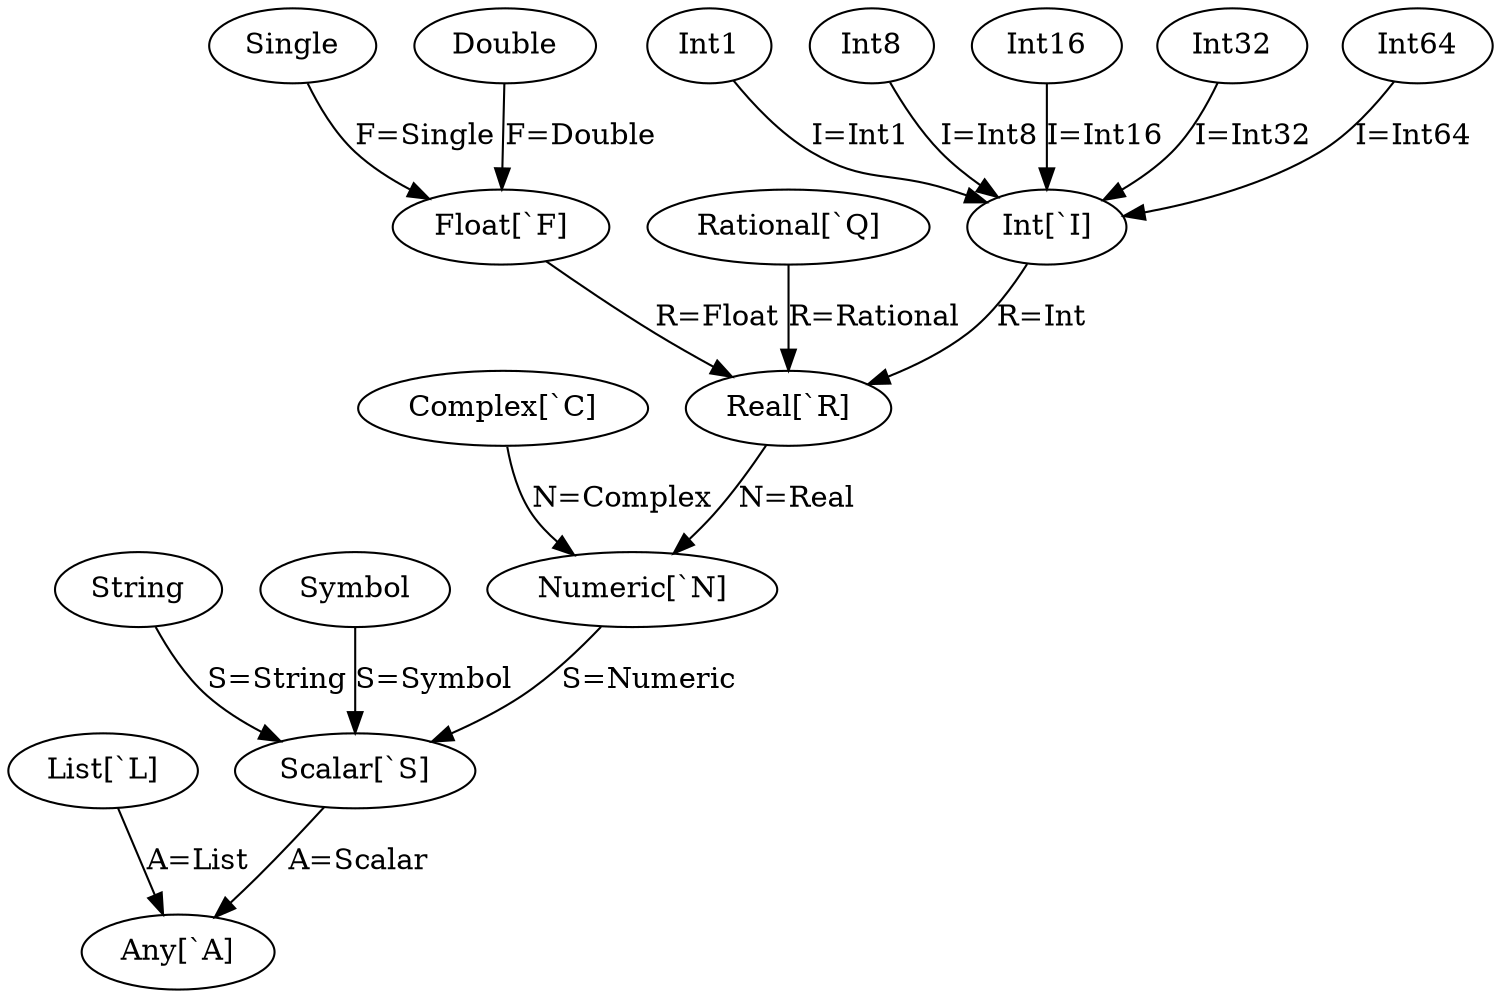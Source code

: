 digraph Types {

  Int [label="Int[`I]"]
  Float [label="Float[`F]"]
  Rational [label="Rational[`Q]"]
  Real [label="Real[`R]"]
  Numeric [label="Numeric[`N]"]
  Scalar [label="Scalar[`S]"]
  Complex [label="Complex[`C]"]
  List [label="List[`L]"]
  Any [label="Any[`A]"]

  subgraph Scalars {
    subgraph Numerics {
      subgraph Reals { 
        subgraph Ints {
          Int1  -> Int [label="I=Int1"];
          Int8  -> Int [label="I=Int8"];
          Int16 -> Int [label="I=Int16"];
          Int32 -> Int [label="I=Int32"];
          Int64 -> Int [label="I=Int64"];
        }
        subgraph Floats {
          Single -> Float [label="F=Single"];
          Double -> Float [label="F=Double"];
        }
        Int -> Real [label="R=Int"];
        Float -> Real [label="R=Float"];
        Rational -> Real [label="R=Rational"];
      }
      Real -> Numeric [label="N=Real"];
      Complex -> Numeric [label="N=Complex"];
    }
    Numeric -> Scalar [label="S=Numeric"];
    String -> Scalar [label="S=String"];
    Symbol -> Scalar [label="S=Symbol"];
  }
  Scalar -> Any [label="A=Scalar"];
  List -> Any [label="A=List"];

}
